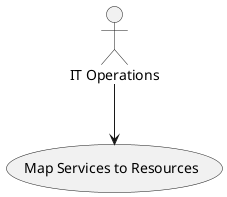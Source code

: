 @startuml


usecase "Map Services to Resources" as MapServicestoResources

Actor "IT Operations" as ITOperations

ITOperations --> MapServicestoResources



@enduml
